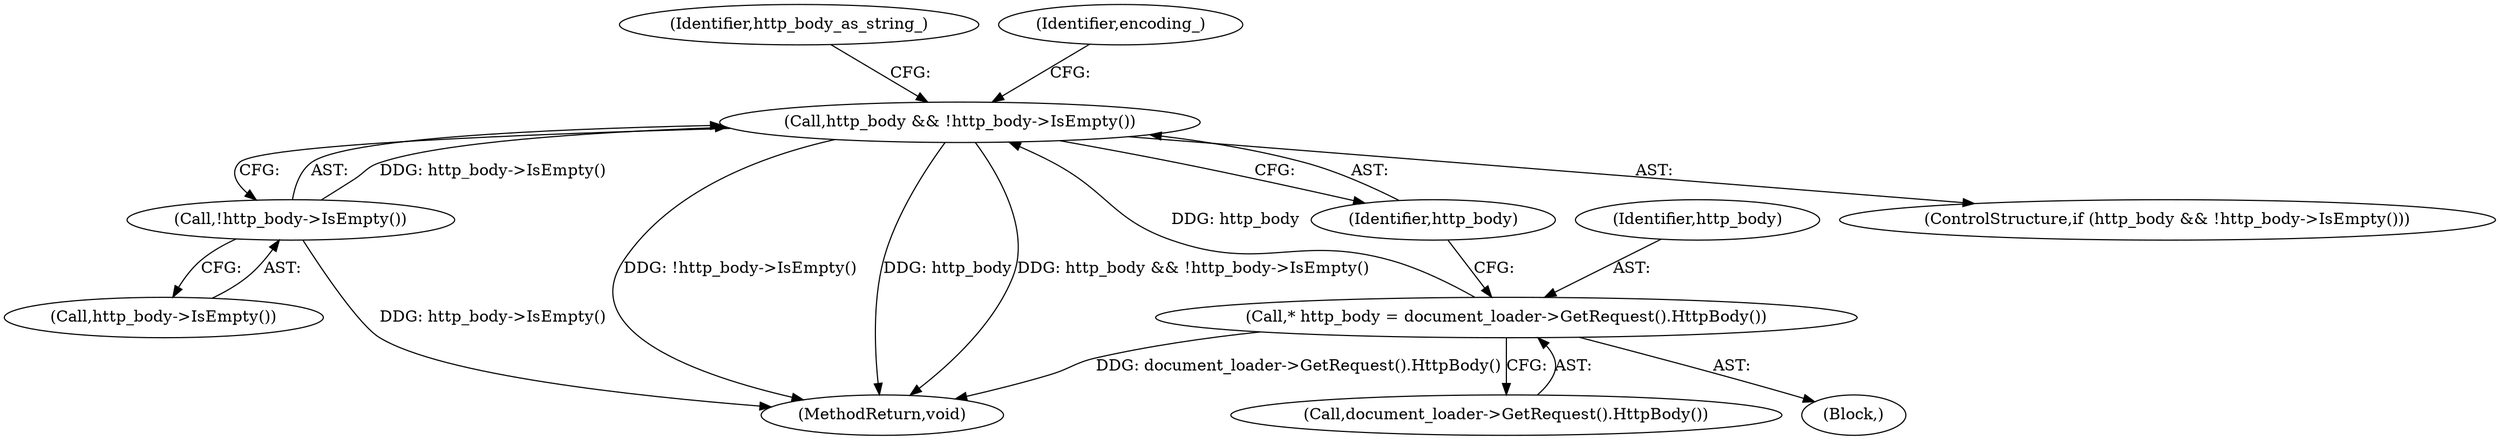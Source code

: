 digraph "0_Chrome_0da6dcdbe8e34740133773d20cc466b89d399d0a@pointer" {
"1000320" [label="(Call,http_body && !http_body->IsEmpty())"];
"1000316" [label="(Call,* http_body = document_loader->GetRequest().HttpBody())"];
"1000322" [label="(Call,!http_body->IsEmpty())"];
"1000318" [label="(Call,document_loader->GetRequest().HttpBody())"];
"1000316" [label="(Call,* http_body = document_loader->GetRequest().HttpBody())"];
"1000322" [label="(Call,!http_body->IsEmpty())"];
"1000321" [label="(Identifier,http_body)"];
"1000320" [label="(Call,http_body && !http_body->IsEmpty())"];
"1000325" [label="(Identifier,http_body_as_string_)"];
"1000323" [label="(Call,http_body->IsEmpty())"];
"1000317" [label="(Identifier,http_body)"];
"1000319" [label="(ControlStructure,if (http_body && !http_body->IsEmpty()))"];
"1000328" [label="(Identifier,encoding_)"];
"1000329" [label="(MethodReturn,void)"];
"1000163" [label="(Block,)"];
"1000320" -> "1000319"  [label="AST: "];
"1000320" -> "1000321"  [label="CFG: "];
"1000320" -> "1000322"  [label="CFG: "];
"1000321" -> "1000320"  [label="AST: "];
"1000322" -> "1000320"  [label="AST: "];
"1000325" -> "1000320"  [label="CFG: "];
"1000328" -> "1000320"  [label="CFG: "];
"1000320" -> "1000329"  [label="DDG: !http_body->IsEmpty()"];
"1000320" -> "1000329"  [label="DDG: http_body"];
"1000320" -> "1000329"  [label="DDG: http_body && !http_body->IsEmpty()"];
"1000316" -> "1000320"  [label="DDG: http_body"];
"1000322" -> "1000320"  [label="DDG: http_body->IsEmpty()"];
"1000316" -> "1000163"  [label="AST: "];
"1000316" -> "1000318"  [label="CFG: "];
"1000317" -> "1000316"  [label="AST: "];
"1000318" -> "1000316"  [label="AST: "];
"1000321" -> "1000316"  [label="CFG: "];
"1000316" -> "1000329"  [label="DDG: document_loader->GetRequest().HttpBody()"];
"1000322" -> "1000323"  [label="CFG: "];
"1000323" -> "1000322"  [label="AST: "];
"1000322" -> "1000329"  [label="DDG: http_body->IsEmpty()"];
}
